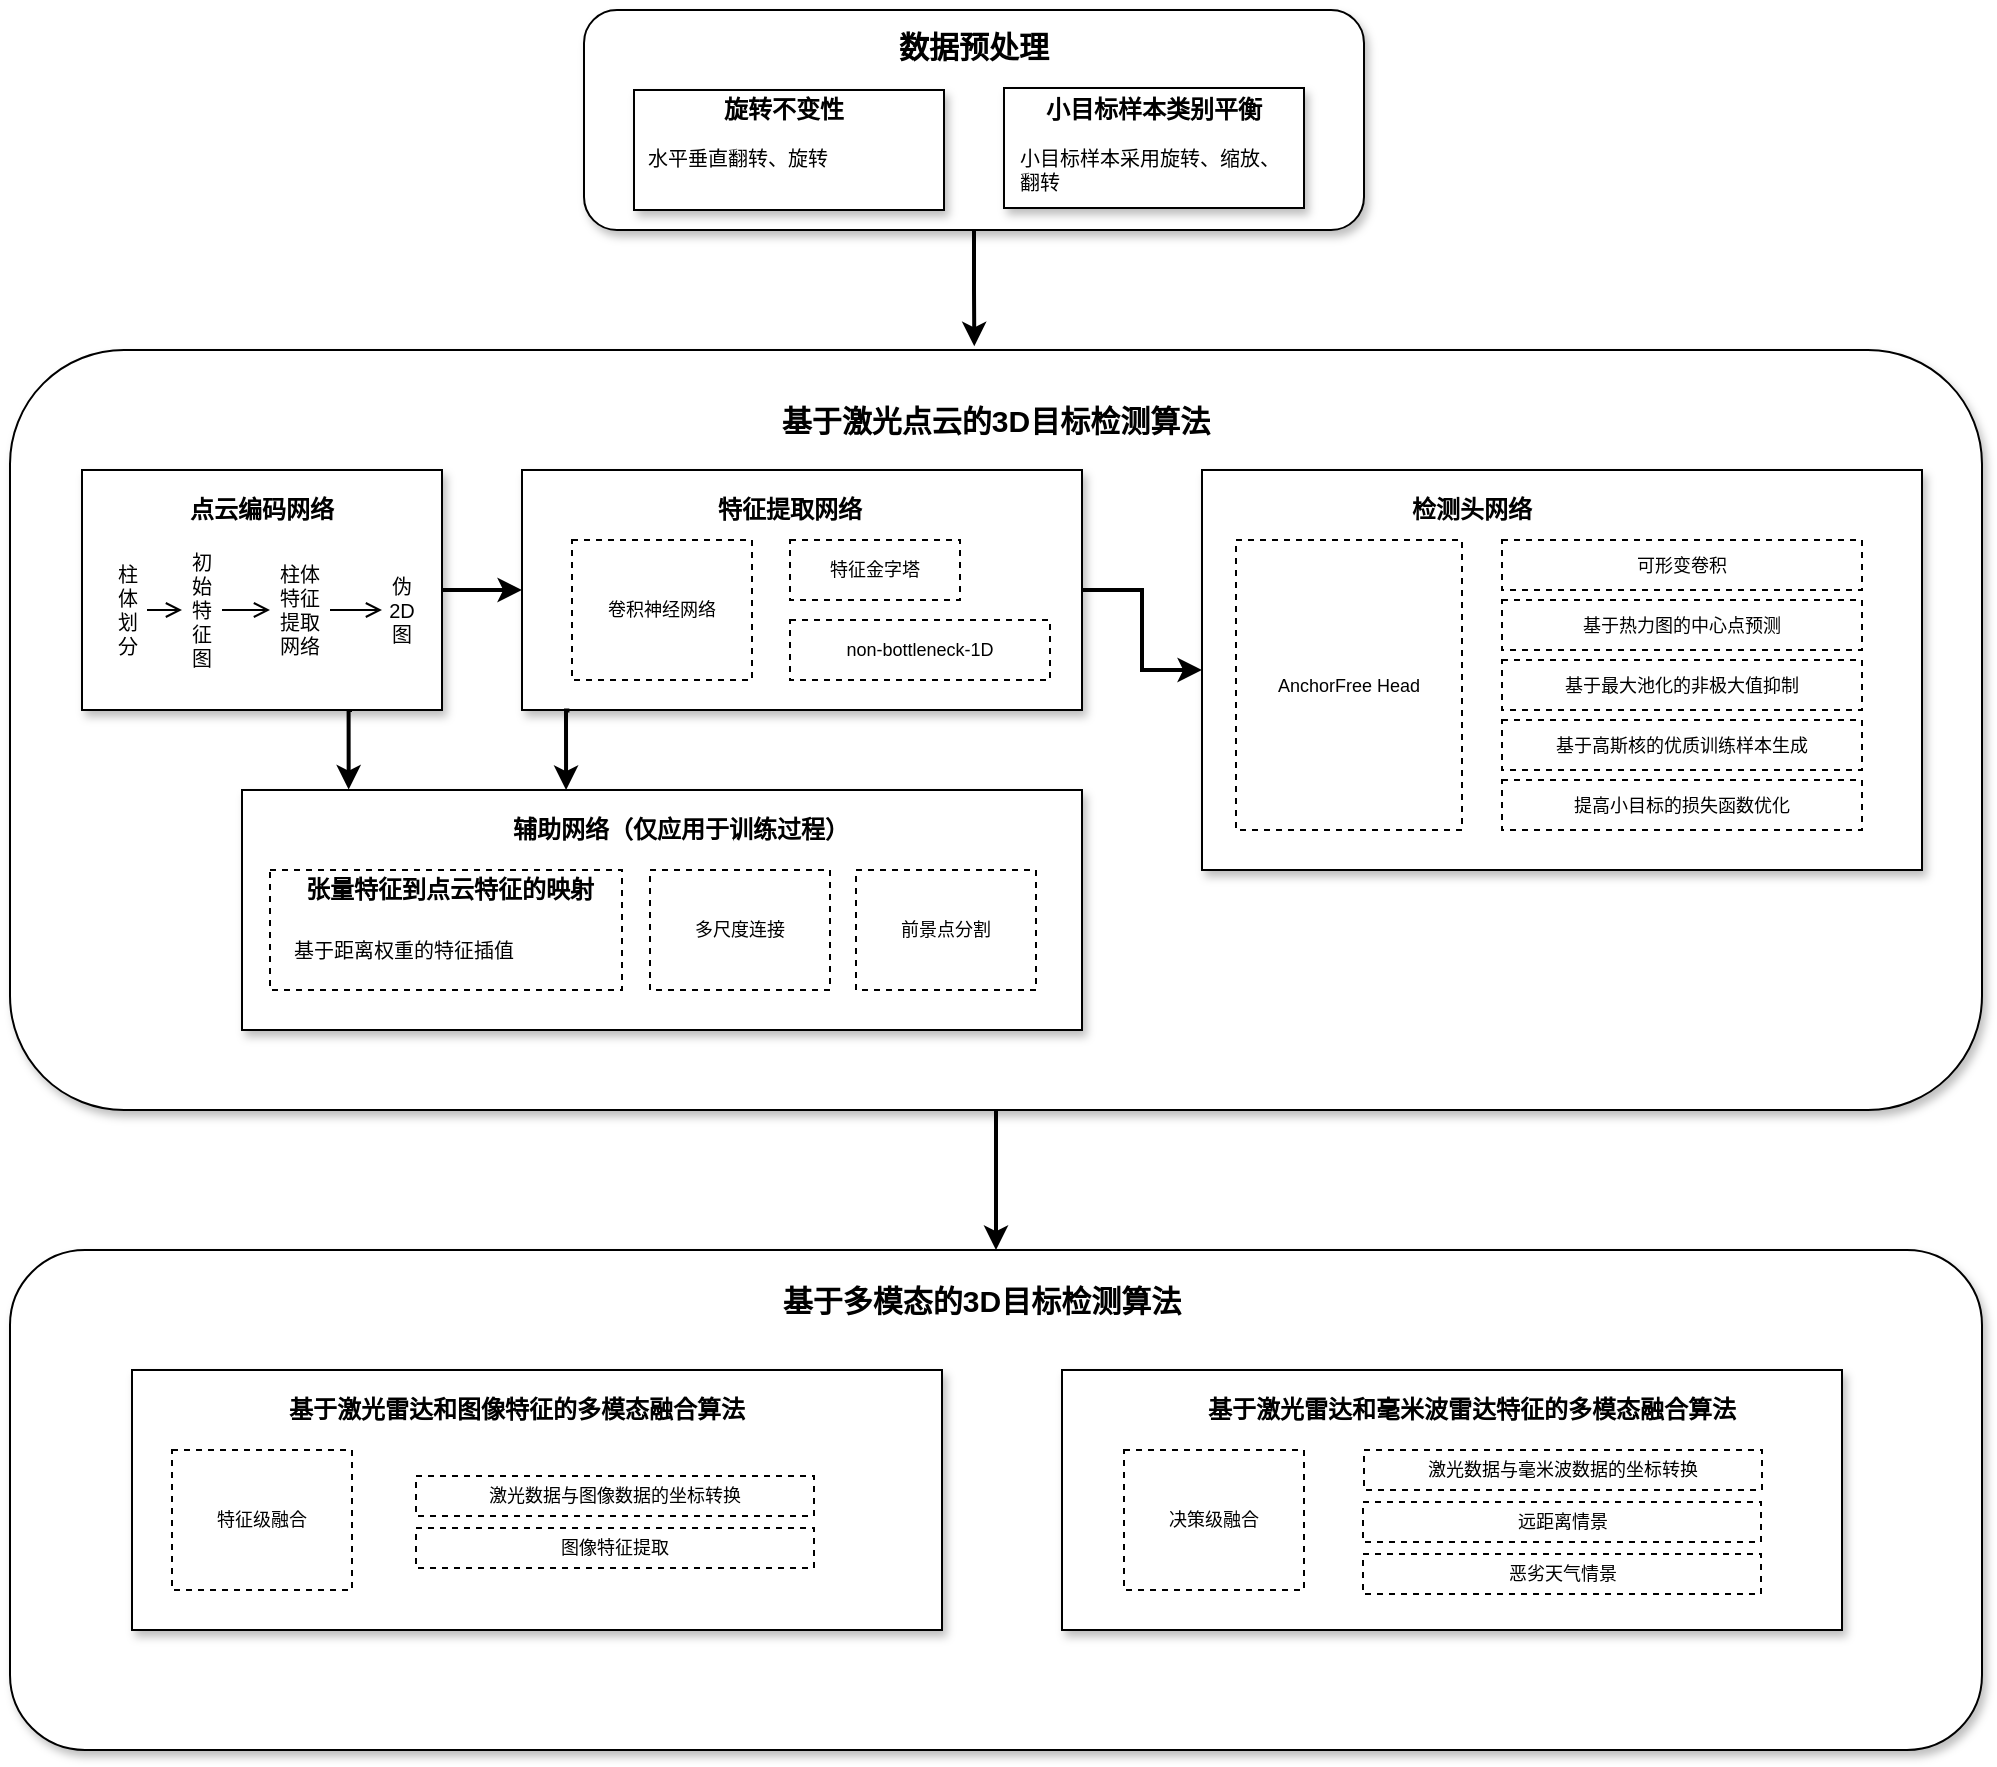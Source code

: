 <mxfile version="13.8.1" type="github">
  <diagram id="tX7SVpQX2thatc8K__2B" name="Page-1">
    <mxGraphModel dx="1310" dy="857" grid="1" gridSize="10" guides="1" tooltips="1" connect="1" arrows="1" fold="1" page="1" pageScale="1" pageWidth="827" pageHeight="1169" math="0" shadow="0">
      <root>
        <mxCell id="0" />
        <mxCell id="1" parent="0" />
        <mxCell id="17uR8sni8rEMIKlYWQ9r-17" style="edgeStyle=orthogonalEdgeStyle;rounded=0;orthogonalLoop=1;jettySize=auto;html=1;exitX=0.5;exitY=1;exitDx=0;exitDy=0;entryX=0.489;entryY=-0.005;entryDx=0;entryDy=0;entryPerimeter=0;fontSize=10;spacing=5;strokeWidth=2;" edge="1" parent="1" source="17uR8sni8rEMIKlYWQ9r-2" target="17uR8sni8rEMIKlYWQ9r-13">
          <mxGeometry relative="1" as="geometry" />
        </mxCell>
        <mxCell id="17uR8sni8rEMIKlYWQ9r-2" value="" style="rounded=1;whiteSpace=wrap;html=1;shadow=1;" vertex="1" parent="1">
          <mxGeometry x="311" y="40" width="390" height="110" as="geometry" />
        </mxCell>
        <mxCell id="17uR8sni8rEMIKlYWQ9r-3" value="数据预处理" style="text;html=1;strokeColor=none;fillColor=none;align=center;verticalAlign=middle;whiteSpace=wrap;rounded=0;shadow=1;fontStyle=1;fontSize=15;" vertex="1" parent="1">
          <mxGeometry x="426" y="48" width="160" height="20" as="geometry" />
        </mxCell>
        <mxCell id="17uR8sni8rEMIKlYWQ9r-5" value="" style="rounded=0;whiteSpace=wrap;html=1;shadow=1;fontSize=15;" vertex="1" parent="1">
          <mxGeometry x="336" y="80" width="155" height="60" as="geometry" />
        </mxCell>
        <mxCell id="17uR8sni8rEMIKlYWQ9r-6" value="旋转不变性" style="text;html=1;strokeColor=none;fillColor=none;align=center;verticalAlign=middle;whiteSpace=wrap;rounded=0;shadow=1;fontSize=12;fontStyle=1" vertex="1" parent="1">
          <mxGeometry x="346" y="80" width="130" height="20" as="geometry" />
        </mxCell>
        <mxCell id="17uR8sni8rEMIKlYWQ9r-7" value="&lt;span style=&quot;font-size: 10px&quot;&gt;水平&lt;/span&gt;垂直翻转、&lt;span style=&quot;font-size: 10px&quot;&gt;旋转&lt;/span&gt;&lt;span style=&quot;font-size: 10px&quot;&gt;&lt;/span&gt;" style="text;html=1;strokeColor=none;fillColor=none;align=left;verticalAlign=middle;whiteSpace=wrap;rounded=0;shadow=1;fontSize=10;" vertex="1" parent="1">
          <mxGeometry x="341" y="104" width="140" height="20" as="geometry" />
        </mxCell>
        <mxCell id="17uR8sni8rEMIKlYWQ9r-12" value="" style="group" vertex="1" connectable="0" parent="1">
          <mxGeometry x="521" y="80" width="150" height="60" as="geometry" />
        </mxCell>
        <mxCell id="17uR8sni8rEMIKlYWQ9r-8" value="" style="rounded=0;whiteSpace=wrap;html=1;shadow=1;fontSize=15;" vertex="1" parent="17uR8sni8rEMIKlYWQ9r-12">
          <mxGeometry y="-1" width="150" height="60" as="geometry" />
        </mxCell>
        <mxCell id="17uR8sni8rEMIKlYWQ9r-9" value="小目标样本类别平衡" style="text;html=1;strokeColor=none;fillColor=none;align=center;verticalAlign=middle;whiteSpace=wrap;rounded=0;shadow=1;fontSize=12;fontStyle=1" vertex="1" parent="17uR8sni8rEMIKlYWQ9r-12">
          <mxGeometry x="10" width="130" height="20" as="geometry" />
        </mxCell>
        <mxCell id="17uR8sni8rEMIKlYWQ9r-10" value="&lt;span style=&quot;font-size: 10px&quot;&gt;小目标样本采用旋转、缩放、翻转&lt;/span&gt;" style="text;html=1;strokeColor=none;fillColor=none;align=left;verticalAlign=middle;whiteSpace=wrap;rounded=0;shadow=1;fontSize=10;" vertex="1" parent="17uR8sni8rEMIKlYWQ9r-12">
          <mxGeometry x="6" y="30" width="140" height="20" as="geometry" />
        </mxCell>
        <mxCell id="17uR8sni8rEMIKlYWQ9r-61" style="edgeStyle=orthogonalEdgeStyle;rounded=0;orthogonalLoop=1;jettySize=auto;html=1;entryX=0.5;entryY=0;entryDx=0;entryDy=0;endArrow=classic;endFill=1;strokeWidth=2;fontSize=9;" edge="1" parent="1" source="17uR8sni8rEMIKlYWQ9r-13" target="17uR8sni8rEMIKlYWQ9r-58">
          <mxGeometry relative="1" as="geometry" />
        </mxCell>
        <mxCell id="17uR8sni8rEMIKlYWQ9r-13" value="" style="rounded=1;whiteSpace=wrap;html=1;shadow=1;" vertex="1" parent="1">
          <mxGeometry x="24" y="210" width="986" height="380" as="geometry" />
        </mxCell>
        <mxCell id="17uR8sni8rEMIKlYWQ9r-14" value="基于激光点云的3D目标检测算法" style="text;html=1;strokeColor=none;fillColor=none;align=center;verticalAlign=middle;whiteSpace=wrap;rounded=0;shadow=1;fontStyle=1;fontSize=15;" vertex="1" parent="1">
          <mxGeometry x="402" y="230" width="230" height="30" as="geometry" />
        </mxCell>
        <mxCell id="17uR8sni8rEMIKlYWQ9r-30" style="edgeStyle=orthogonalEdgeStyle;rounded=0;orthogonalLoop=1;jettySize=auto;html=1;exitX=1;exitY=0.5;exitDx=0;exitDy=0;entryX=0;entryY=0.5;entryDx=0;entryDy=0;strokeWidth=2;fontSize=9;" edge="1" parent="1" source="17uR8sni8rEMIKlYWQ9r-15" target="17uR8sni8rEMIKlYWQ9r-27">
          <mxGeometry relative="1" as="geometry" />
        </mxCell>
        <mxCell id="17uR8sni8rEMIKlYWQ9r-46" style="edgeStyle=orthogonalEdgeStyle;rounded=0;orthogonalLoop=1;jettySize=auto;html=1;exitX=0.75;exitY=1;exitDx=0;exitDy=0;entryX=0.127;entryY=-0.002;entryDx=0;entryDy=0;entryPerimeter=0;endArrow=classic;endFill=1;strokeWidth=2;fontSize=9;" edge="1" parent="1" source="17uR8sni8rEMIKlYWQ9r-15" target="17uR8sni8rEMIKlYWQ9r-44">
          <mxGeometry relative="1" as="geometry" />
        </mxCell>
        <mxCell id="17uR8sni8rEMIKlYWQ9r-15" value="" style="rounded=0;whiteSpace=wrap;html=1;shadow=1;fontSize=15;" vertex="1" parent="1">
          <mxGeometry x="60" y="270" width="180" height="120" as="geometry" />
        </mxCell>
        <mxCell id="17uR8sni8rEMIKlYWQ9r-16" value="点云编码网络" style="text;html=1;strokeColor=none;fillColor=none;align=center;verticalAlign=middle;whiteSpace=wrap;rounded=0;shadow=1;fontSize=12;fontStyle=1" vertex="1" parent="1">
          <mxGeometry x="85" y="280" width="130" height="20" as="geometry" />
        </mxCell>
        <mxCell id="17uR8sni8rEMIKlYWQ9r-22" style="edgeStyle=orthogonalEdgeStyle;rounded=0;orthogonalLoop=1;jettySize=auto;html=1;exitX=1;exitY=0.5;exitDx=0;exitDy=0;entryX=0;entryY=0.5;entryDx=0;entryDy=0;strokeWidth=1;fontSize=9;endArrow=open;endFill=0;" edge="1" parent="1" source="17uR8sni8rEMIKlYWQ9r-18" target="17uR8sni8rEMIKlYWQ9r-19">
          <mxGeometry relative="1" as="geometry" />
        </mxCell>
        <mxCell id="17uR8sni8rEMIKlYWQ9r-18" value="柱&lt;br&gt;体划分" style="text;html=1;strokeColor=none;fillColor=none;align=center;verticalAlign=middle;whiteSpace=wrap;rounded=0;shadow=1;fontSize=10;" vertex="1" parent="1">
          <mxGeometry x="72.5" y="300" width="20" height="80" as="geometry" />
        </mxCell>
        <mxCell id="17uR8sni8rEMIKlYWQ9r-24" style="edgeStyle=orthogonalEdgeStyle;rounded=0;orthogonalLoop=1;jettySize=auto;html=1;entryX=0;entryY=0.5;entryDx=0;entryDy=0;strokeWidth=1;fontSize=9;endArrow=open;endFill=0;" edge="1" parent="1" source="17uR8sni8rEMIKlYWQ9r-19" target="17uR8sni8rEMIKlYWQ9r-20">
          <mxGeometry relative="1" as="geometry" />
        </mxCell>
        <mxCell id="17uR8sni8rEMIKlYWQ9r-19" value="初始特征图" style="text;html=1;strokeColor=none;fillColor=none;align=center;verticalAlign=middle;whiteSpace=wrap;rounded=0;shadow=1;fontSize=10;" vertex="1" parent="1">
          <mxGeometry x="110" y="300" width="20" height="80" as="geometry" />
        </mxCell>
        <mxCell id="17uR8sni8rEMIKlYWQ9r-26" style="edgeStyle=orthogonalEdgeStyle;rounded=0;orthogonalLoop=1;jettySize=auto;html=1;entryX=0;entryY=0.5;entryDx=0;entryDy=0;strokeWidth=1;fontSize=9;endArrow=open;endFill=0;" edge="1" parent="1" source="17uR8sni8rEMIKlYWQ9r-20" target="17uR8sni8rEMIKlYWQ9r-21">
          <mxGeometry relative="1" as="geometry" />
        </mxCell>
        <mxCell id="17uR8sni8rEMIKlYWQ9r-20" value="柱体特征提取网络" style="text;html=1;strokeColor=none;fillColor=none;align=center;verticalAlign=middle;whiteSpace=wrap;rounded=0;shadow=1;fontSize=10;" vertex="1" parent="1">
          <mxGeometry x="154" y="300" width="30" height="80" as="geometry" />
        </mxCell>
        <mxCell id="17uR8sni8rEMIKlYWQ9r-21" value="伪2D图" style="text;html=1;strokeColor=none;fillColor=none;align=center;verticalAlign=middle;whiteSpace=wrap;rounded=0;shadow=1;fontSize=10;" vertex="1" parent="1">
          <mxGeometry x="210" y="300" width="20" height="80" as="geometry" />
        </mxCell>
        <mxCell id="17uR8sni8rEMIKlYWQ9r-37" style="edgeStyle=orthogonalEdgeStyle;rounded=0;orthogonalLoop=1;jettySize=auto;html=1;entryX=0;entryY=0.5;entryDx=0;entryDy=0;endArrow=classic;endFill=1;strokeWidth=2;fontSize=9;" edge="1" parent="1" source="17uR8sni8rEMIKlYWQ9r-27" target="17uR8sni8rEMIKlYWQ9r-35">
          <mxGeometry relative="1" as="geometry" />
        </mxCell>
        <mxCell id="17uR8sni8rEMIKlYWQ9r-27" value="" style="rounded=0;whiteSpace=wrap;html=1;shadow=1;fontSize=15;" vertex="1" parent="1">
          <mxGeometry x="280" y="270" width="280" height="120" as="geometry" />
        </mxCell>
        <mxCell id="17uR8sni8rEMIKlYWQ9r-28" value="特征提取网络" style="text;html=1;strokeColor=none;fillColor=none;align=center;verticalAlign=middle;whiteSpace=wrap;rounded=0;shadow=1;fontSize=12;fontStyle=1" vertex="1" parent="1">
          <mxGeometry x="349" y="280" width="130" height="20" as="geometry" />
        </mxCell>
        <mxCell id="17uR8sni8rEMIKlYWQ9r-31" value="卷积神经网络" style="rounded=0;whiteSpace=wrap;html=1;shadow=0;fontSize=9;align=center;dashed=1;" vertex="1" parent="1">
          <mxGeometry x="305" y="305" width="90" height="70" as="geometry" />
        </mxCell>
        <mxCell id="17uR8sni8rEMIKlYWQ9r-33" value="特征金字塔" style="rounded=0;whiteSpace=wrap;html=1;shadow=0;fontSize=9;align=center;dashed=1;" vertex="1" parent="1">
          <mxGeometry x="414" y="305" width="85" height="30" as="geometry" />
        </mxCell>
        <mxCell id="17uR8sni8rEMIKlYWQ9r-34" value="non-bottleneck-1D" style="rounded=0;whiteSpace=wrap;html=1;shadow=0;fontSize=9;align=center;dashed=1;" vertex="1" parent="1">
          <mxGeometry x="414" y="345" width="130" height="30" as="geometry" />
        </mxCell>
        <mxCell id="17uR8sni8rEMIKlYWQ9r-35" value="" style="rounded=0;whiteSpace=wrap;html=1;shadow=1;fontSize=15;" vertex="1" parent="1">
          <mxGeometry x="620" y="270" width="360" height="200" as="geometry" />
        </mxCell>
        <mxCell id="17uR8sni8rEMIKlYWQ9r-36" value="检测头网络" style="text;html=1;strokeColor=none;fillColor=none;align=center;verticalAlign=middle;whiteSpace=wrap;rounded=0;shadow=1;fontSize=12;fontStyle=1" vertex="1" parent="1">
          <mxGeometry x="690" y="280" width="130" height="20" as="geometry" />
        </mxCell>
        <mxCell id="17uR8sni8rEMIKlYWQ9r-38" value="AnchorFree Head" style="rounded=0;whiteSpace=wrap;html=1;shadow=0;fontSize=9;align=center;dashed=1;" vertex="1" parent="1">
          <mxGeometry x="637" y="305" width="113" height="145" as="geometry" />
        </mxCell>
        <mxCell id="17uR8sni8rEMIKlYWQ9r-39" value="基于热力图的中心点预测" style="rounded=0;whiteSpace=wrap;html=1;shadow=0;fontSize=9;align=center;dashed=1;" vertex="1" parent="1">
          <mxGeometry x="770" y="335" width="180" height="25" as="geometry" />
        </mxCell>
        <mxCell id="17uR8sni8rEMIKlYWQ9r-40" value="基于最大池化的非极大值抑制" style="rounded=0;whiteSpace=wrap;html=1;shadow=0;fontSize=9;align=center;dashed=1;" vertex="1" parent="1">
          <mxGeometry x="770" y="365" width="180" height="25" as="geometry" />
        </mxCell>
        <mxCell id="17uR8sni8rEMIKlYWQ9r-41" value="基于高斯核的优质训练样本生成" style="rounded=0;whiteSpace=wrap;html=1;shadow=0;fontSize=9;align=center;dashed=1;" vertex="1" parent="1">
          <mxGeometry x="770" y="395" width="180" height="25" as="geometry" />
        </mxCell>
        <mxCell id="17uR8sni8rEMIKlYWQ9r-42" value="可形变卷积" style="rounded=0;whiteSpace=wrap;html=1;shadow=0;fontSize=9;align=center;dashed=1;" vertex="1" parent="1">
          <mxGeometry x="770" y="305" width="180" height="25" as="geometry" />
        </mxCell>
        <mxCell id="17uR8sni8rEMIKlYWQ9r-43" value="提高小目标的损失函数优化" style="rounded=0;whiteSpace=wrap;html=1;shadow=0;fontSize=9;align=center;dashed=1;" vertex="1" parent="1">
          <mxGeometry x="770" y="425" width="180" height="25" as="geometry" />
        </mxCell>
        <mxCell id="17uR8sni8rEMIKlYWQ9r-44" value="" style="rounded=0;whiteSpace=wrap;html=1;shadow=1;fontSize=15;" vertex="1" parent="1">
          <mxGeometry x="140" y="430" width="420" height="120" as="geometry" />
        </mxCell>
        <mxCell id="17uR8sni8rEMIKlYWQ9r-45" value="辅助网络（仅应用于训练过程）" style="text;html=1;strokeColor=none;fillColor=none;align=center;verticalAlign=middle;whiteSpace=wrap;rounded=0;shadow=1;fontSize=12;fontStyle=1" vertex="1" parent="1">
          <mxGeometry x="262" y="440" width="195" height="20" as="geometry" />
        </mxCell>
        <mxCell id="17uR8sni8rEMIKlYWQ9r-48" style="edgeStyle=orthogonalEdgeStyle;rounded=0;orthogonalLoop=1;jettySize=auto;html=1;exitX=0.75;exitY=1;exitDx=0;exitDy=0;entryX=0.127;entryY=-0.002;entryDx=0;entryDy=0;entryPerimeter=0;endArrow=classic;endFill=1;strokeWidth=2;fontSize=9;" edge="1" parent="1">
          <mxGeometry relative="1" as="geometry">
            <mxPoint x="303.7" y="390.28" as="sourcePoint" />
            <mxPoint x="302.04" y="430" as="targetPoint" />
          </mxGeometry>
        </mxCell>
        <mxCell id="17uR8sni8rEMIKlYWQ9r-49" value="" style="rounded=0;whiteSpace=wrap;html=1;shadow=0;fontSize=9;align=center;dashed=1;" vertex="1" parent="1">
          <mxGeometry x="154" y="470" width="176" height="60" as="geometry" />
        </mxCell>
        <mxCell id="17uR8sni8rEMIKlYWQ9r-52" value="张量特征到点云特征的映射" style="text;html=1;strokeColor=none;fillColor=none;align=center;verticalAlign=middle;whiteSpace=wrap;rounded=0;shadow=1;fontSize=12;fontStyle=1" vertex="1" parent="1">
          <mxGeometry x="164" y="470" width="160" height="20" as="geometry" />
        </mxCell>
        <mxCell id="17uR8sni8rEMIKlYWQ9r-53" value="基于距离权重的特征插值" style="text;html=1;strokeColor=none;fillColor=none;align=left;verticalAlign=middle;whiteSpace=wrap;rounded=0;shadow=1;fontSize=10;" vertex="1" parent="1">
          <mxGeometry x="164" y="500" width="164" height="20" as="geometry" />
        </mxCell>
        <mxCell id="17uR8sni8rEMIKlYWQ9r-55" value="前景点分割" style="rounded=0;whiteSpace=wrap;html=1;shadow=0;fontSize=9;align=center;dashed=1;" vertex="1" parent="1">
          <mxGeometry x="447" y="470" width="90" height="60" as="geometry" />
        </mxCell>
        <mxCell id="17uR8sni8rEMIKlYWQ9r-57" value="多尺度连接" style="rounded=0;whiteSpace=wrap;html=1;shadow=0;fontSize=9;align=center;dashed=1;" vertex="1" parent="1">
          <mxGeometry x="344" y="470" width="90" height="60" as="geometry" />
        </mxCell>
        <mxCell id="17uR8sni8rEMIKlYWQ9r-58" value="" style="rounded=1;whiteSpace=wrap;html=1;shadow=1;" vertex="1" parent="1">
          <mxGeometry x="24" y="660" width="986" height="250" as="geometry" />
        </mxCell>
        <mxCell id="17uR8sni8rEMIKlYWQ9r-59" value="基于多模态的3D目标检测算法" style="text;html=1;strokeColor=none;fillColor=none;align=center;verticalAlign=middle;whiteSpace=wrap;rounded=0;shadow=1;fontStyle=1;fontSize=15;" vertex="1" parent="1">
          <mxGeometry x="395" y="670" width="230" height="30" as="geometry" />
        </mxCell>
        <mxCell id="17uR8sni8rEMIKlYWQ9r-60" value="" style="rounded=0;whiteSpace=wrap;html=1;shadow=1;fontSize=15;" vertex="1" parent="1">
          <mxGeometry x="85" y="720" width="405" height="130" as="geometry" />
        </mxCell>
        <mxCell id="17uR8sni8rEMIKlYWQ9r-62" value="基于激光雷达和图像特征的多模态融合算法" style="text;html=1;strokeColor=none;fillColor=none;align=center;verticalAlign=middle;whiteSpace=wrap;rounded=0;shadow=1;fontSize=12;fontStyle=1" vertex="1" parent="1">
          <mxGeometry x="155" y="730" width="245" height="20" as="geometry" />
        </mxCell>
        <mxCell id="17uR8sni8rEMIKlYWQ9r-63" value="" style="rounded=0;whiteSpace=wrap;html=1;shadow=1;fontSize=15;" vertex="1" parent="1">
          <mxGeometry x="550" y="720" width="390" height="130" as="geometry" />
        </mxCell>
        <mxCell id="17uR8sni8rEMIKlYWQ9r-64" value="基于激光雷达和毫米波雷达特征的多模态融合算法" style="text;html=1;strokeColor=none;fillColor=none;align=center;verticalAlign=middle;whiteSpace=wrap;rounded=0;shadow=1;fontSize=12;fontStyle=1" vertex="1" parent="1">
          <mxGeometry x="620" y="730" width="270" height="20" as="geometry" />
        </mxCell>
        <mxCell id="17uR8sni8rEMIKlYWQ9r-65" value="特征级融合" style="rounded=0;whiteSpace=wrap;html=1;shadow=0;fontSize=9;align=center;dashed=1;" vertex="1" parent="1">
          <mxGeometry x="105" y="760" width="90" height="70" as="geometry" />
        </mxCell>
        <mxCell id="17uR8sni8rEMIKlYWQ9r-66" value="决策级融合" style="rounded=0;whiteSpace=wrap;html=1;shadow=0;fontSize=9;align=center;dashed=1;" vertex="1" parent="1">
          <mxGeometry x="581" y="760" width="90" height="70" as="geometry" />
        </mxCell>
        <mxCell id="17uR8sni8rEMIKlYWQ9r-67" value="激光数据与毫米波数据的坐标转换" style="rounded=0;whiteSpace=wrap;html=1;shadow=0;fontSize=9;align=center;dashed=1;" vertex="1" parent="1">
          <mxGeometry x="701" y="760" width="199" height="20" as="geometry" />
        </mxCell>
        <mxCell id="17uR8sni8rEMIKlYWQ9r-68" value="远距离情景" style="rounded=0;whiteSpace=wrap;html=1;shadow=0;fontSize=9;align=center;dashed=1;" vertex="1" parent="1">
          <mxGeometry x="700.5" y="786" width="199" height="20" as="geometry" />
        </mxCell>
        <mxCell id="17uR8sni8rEMIKlYWQ9r-69" value="恶劣天气情景" style="rounded=0;whiteSpace=wrap;html=1;shadow=0;fontSize=9;align=center;dashed=1;" vertex="1" parent="1">
          <mxGeometry x="700.5" y="812" width="199" height="20" as="geometry" />
        </mxCell>
        <mxCell id="17uR8sni8rEMIKlYWQ9r-70" value="激光数据与图像数据的坐标转换" style="rounded=0;whiteSpace=wrap;html=1;shadow=0;fontSize=9;align=center;dashed=1;" vertex="1" parent="1">
          <mxGeometry x="227" y="773" width="199" height="20" as="geometry" />
        </mxCell>
        <mxCell id="17uR8sni8rEMIKlYWQ9r-71" value="图像特征提取" style="rounded=0;whiteSpace=wrap;html=1;shadow=0;fontSize=9;align=center;dashed=1;" vertex="1" parent="1">
          <mxGeometry x="227" y="799" width="199" height="20" as="geometry" />
        </mxCell>
      </root>
    </mxGraphModel>
  </diagram>
</mxfile>

